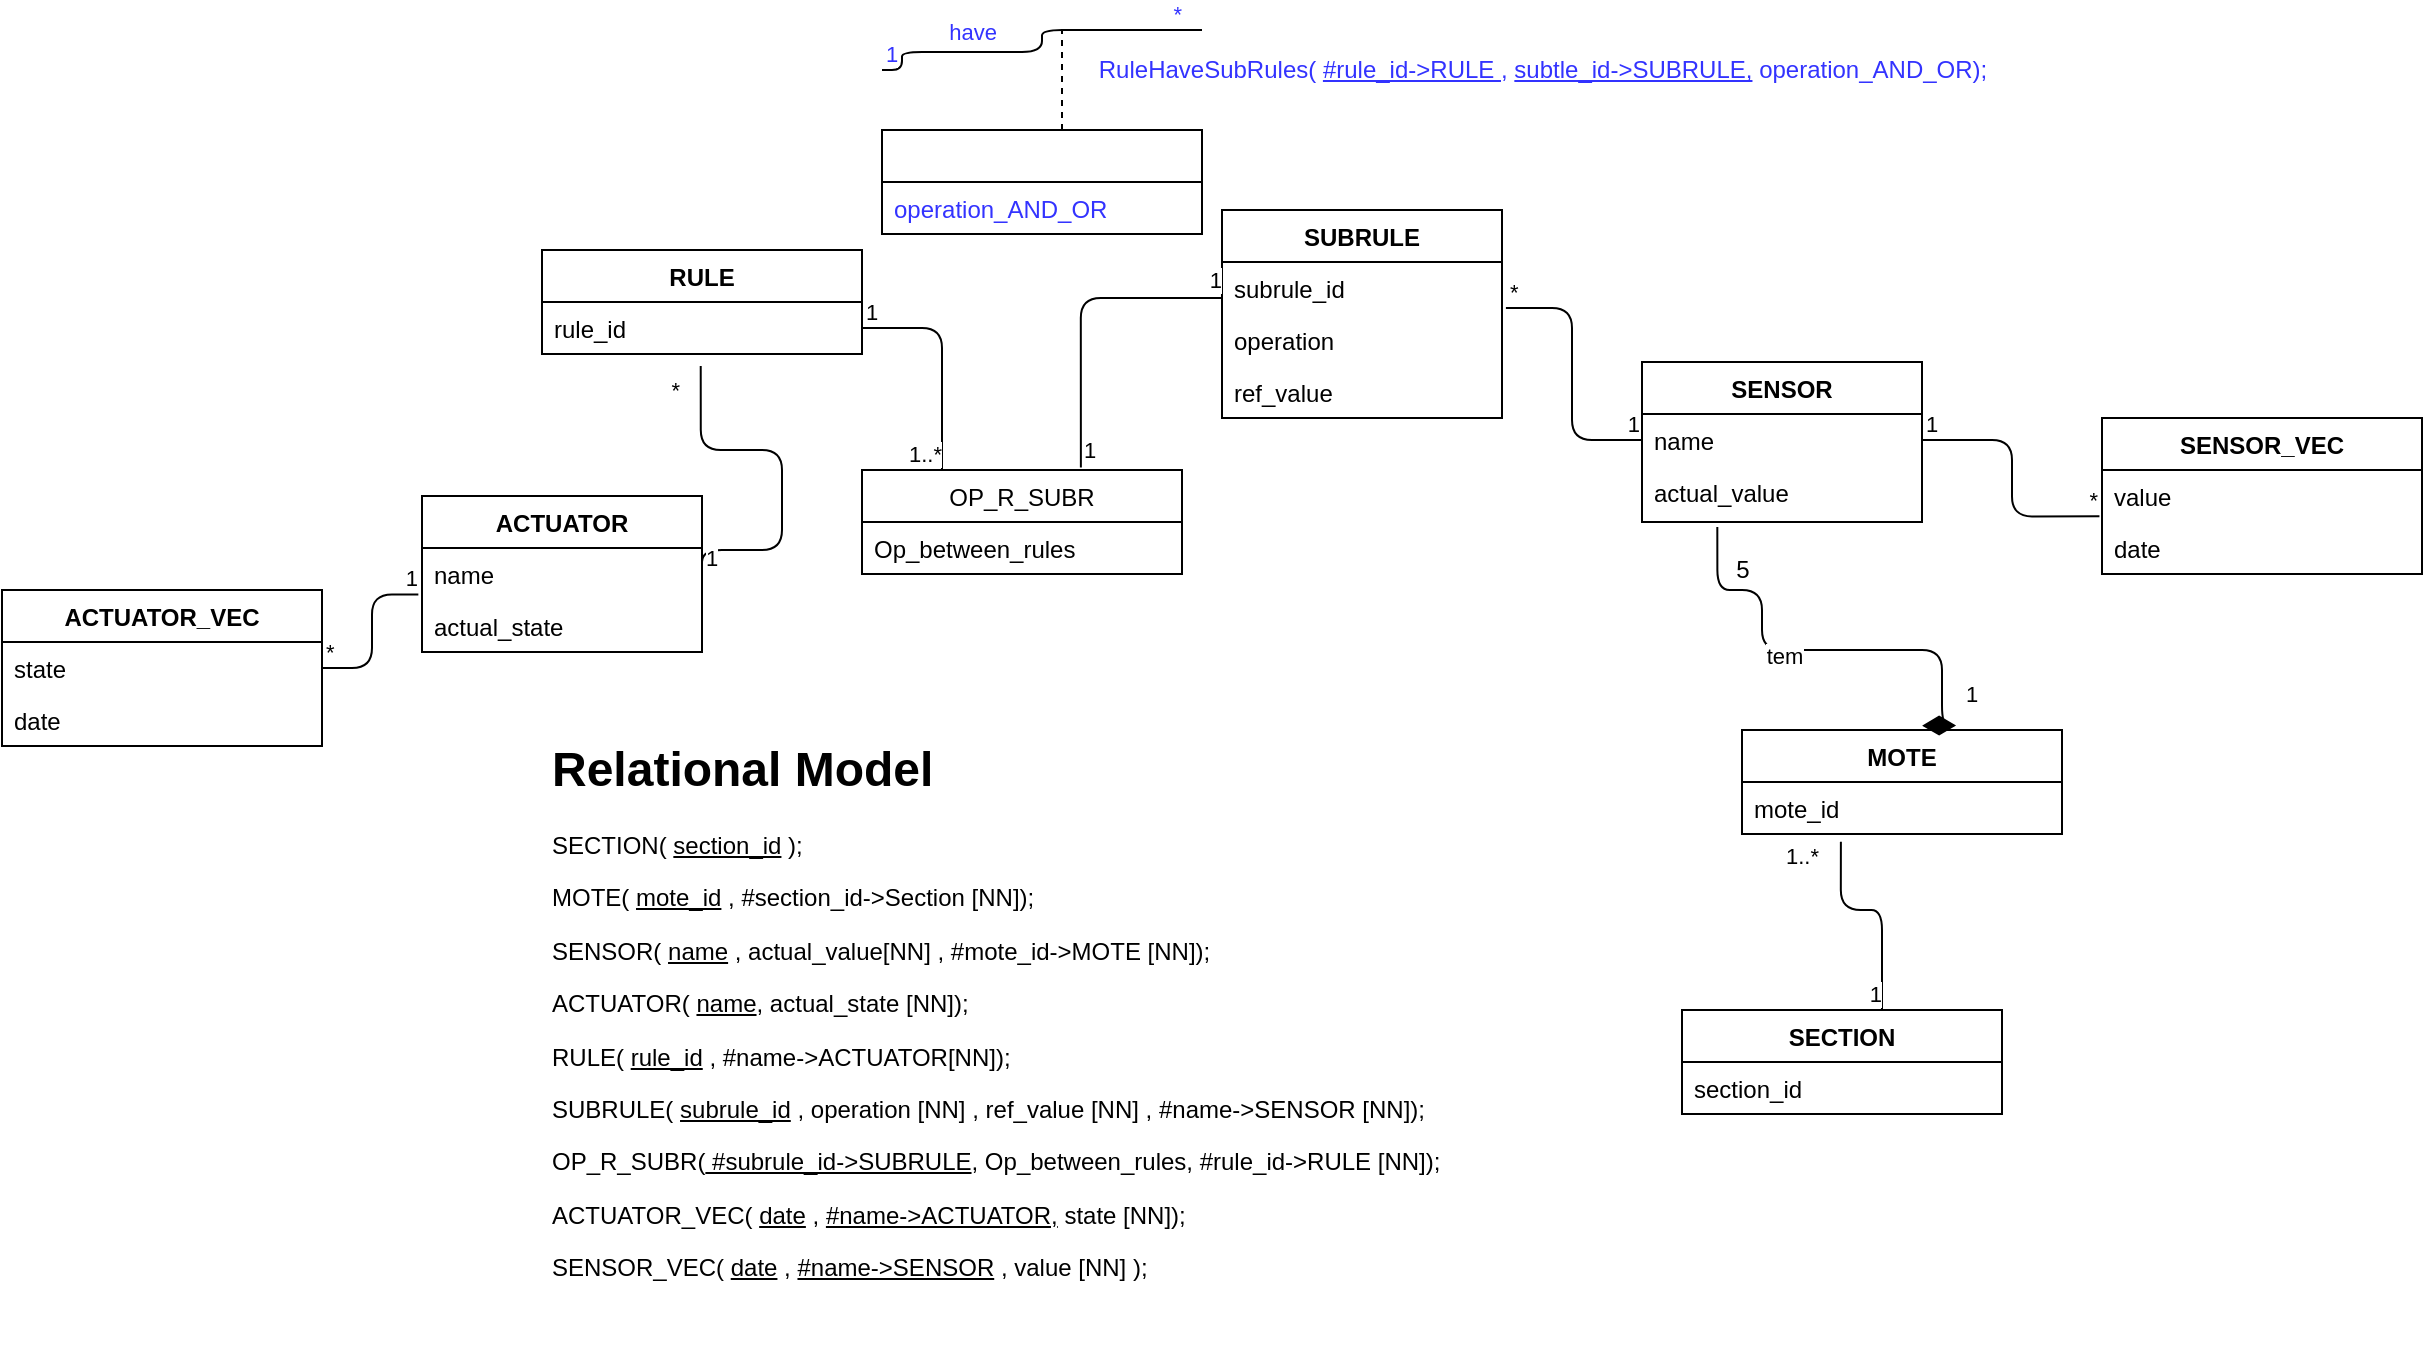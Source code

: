 <mxfile version="14.6.6" type="github">
  <diagram id="JzyYBP6Ohc0mOgHqukGS" name="Page-3">
    <mxGraphModel dx="1822" dy="1162" grid="1" gridSize="10" guides="1" tooltips="1" connect="1" arrows="1" fold="1" page="0" pageScale="1" pageWidth="1169" pageHeight="827" math="0" shadow="0">
      <root>
        <mxCell id="mO72aJa3SgAxXYkBufnN-0" />
        <mxCell id="mO72aJa3SgAxXYkBufnN-1" parent="mO72aJa3SgAxXYkBufnN-0" />
        <mxCell id="EvzefTIYlVSB_UT3cm0K-0" value="RULE" style="swimlane;fontStyle=1;align=center;verticalAlign=top;childLayout=stackLayout;horizontal=1;startSize=26;horizontalStack=0;resizeParent=1;resizeParentMax=0;resizeLast=0;collapsible=1;marginBottom=0;" parent="mO72aJa3SgAxXYkBufnN-1" vertex="1">
          <mxGeometry x="80" y="-20" width="160" height="52" as="geometry" />
        </mxCell>
        <mxCell id="EvzefTIYlVSB_UT3cm0K-1" value="rule_id" style="text;strokeColor=none;fillColor=none;align=left;verticalAlign=top;spacingLeft=4;spacingRight=4;overflow=hidden;rotatable=0;points=[[0,0.5],[1,0.5]];portConstraint=eastwest;fontStyle=0" parent="EvzefTIYlVSB_UT3cm0K-0" vertex="1">
          <mxGeometry y="26" width="160" height="26" as="geometry" />
        </mxCell>
        <mxCell id="8VHJrhWWflIKui8c1qpZ-0" value="SUBRULE" style="swimlane;fontStyle=1;childLayout=stackLayout;horizontal=1;startSize=26;fillColor=none;horizontalStack=0;resizeParent=1;resizeParentMax=0;resizeLast=0;collapsible=1;marginBottom=0;" parent="mO72aJa3SgAxXYkBufnN-1" vertex="1">
          <mxGeometry x="420" y="-40" width="140" height="104" as="geometry" />
        </mxCell>
        <mxCell id="8VHJrhWWflIKui8c1qpZ-2" value="subrule_id" style="text;strokeColor=none;fillColor=none;align=left;verticalAlign=top;spacingLeft=4;spacingRight=4;overflow=hidden;rotatable=0;points=[[0,0.5],[1,0.5]];portConstraint=eastwest;fontStyle=0" parent="8VHJrhWWflIKui8c1qpZ-0" vertex="1">
          <mxGeometry y="26" width="140" height="26" as="geometry" />
        </mxCell>
        <mxCell id="jDOhsglWpLBVeW3qoCy9-11" value="operation" style="text;strokeColor=none;fillColor=none;align=left;verticalAlign=top;spacingLeft=4;spacingRight=4;overflow=hidden;rotatable=0;points=[[0,0.5],[1,0.5]];portConstraint=eastwest;" parent="8VHJrhWWflIKui8c1qpZ-0" vertex="1">
          <mxGeometry y="52" width="140" height="26" as="geometry" />
        </mxCell>
        <mxCell id="8VHJrhWWflIKui8c1qpZ-3" value="ref_value" style="text;strokeColor=none;fillColor=none;align=left;verticalAlign=top;spacingLeft=4;spacingRight=4;overflow=hidden;rotatable=0;points=[[0,0.5],[1,0.5]];portConstraint=eastwest;" parent="8VHJrhWWflIKui8c1qpZ-0" vertex="1">
          <mxGeometry y="78" width="140" height="26" as="geometry" />
        </mxCell>
        <mxCell id="8VHJrhWWflIKui8c1qpZ-4" value="" style="endArrow=none;html=1;edgeStyle=orthogonalEdgeStyle;fontColor=#3333FF;" parent="mO72aJa3SgAxXYkBufnN-1" edge="1">
          <mxGeometry relative="1" as="geometry">
            <mxPoint x="250" y="-110" as="sourcePoint" />
            <mxPoint x="410" y="-130" as="targetPoint" />
            <Array as="points">
              <mxPoint x="260" y="-110" />
              <mxPoint x="260" y="-119" />
              <mxPoint x="330" y="-119" />
              <mxPoint x="330" y="-130" />
            </Array>
          </mxGeometry>
        </mxCell>
        <mxCell id="8VHJrhWWflIKui8c1qpZ-5" value="1" style="edgeLabel;resizable=0;html=1;align=left;verticalAlign=bottom;fontColor=#3333FF;" parent="8VHJrhWWflIKui8c1qpZ-4" connectable="0" vertex="1">
          <mxGeometry x="-1" relative="1" as="geometry" />
        </mxCell>
        <mxCell id="8VHJrhWWflIKui8c1qpZ-6" value="*" style="edgeLabel;resizable=0;html=1;align=right;verticalAlign=bottom;fontColor=#3333FF;" parent="8VHJrhWWflIKui8c1qpZ-4" connectable="0" vertex="1">
          <mxGeometry x="1" relative="1" as="geometry">
            <mxPoint x="-10" as="offset" />
          </mxGeometry>
        </mxCell>
        <mxCell id="KxpOlzhghRDu8JFqpRm7-0" value="have" style="edgeLabel;html=1;align=center;verticalAlign=middle;resizable=0;points=[];fontColor=#3333FF;" parent="8VHJrhWWflIKui8c1qpZ-4" vertex="1" connectable="0">
          <mxGeometry x="-0.399" y="1" relative="1" as="geometry">
            <mxPoint y="-9" as="offset" />
          </mxGeometry>
        </mxCell>
        <mxCell id="8VHJrhWWflIKui8c1qpZ-7" value="SENSOR" style="swimlane;fontStyle=1;childLayout=stackLayout;horizontal=1;startSize=26;fillColor=none;horizontalStack=0;resizeParent=1;resizeParentMax=0;resizeLast=0;collapsible=1;marginBottom=0;" parent="mO72aJa3SgAxXYkBufnN-1" vertex="1">
          <mxGeometry x="630" y="36" width="140" height="80" as="geometry" />
        </mxCell>
        <mxCell id="8VHJrhWWflIKui8c1qpZ-9" value="name" style="text;strokeColor=none;fillColor=none;align=left;verticalAlign=top;spacingLeft=4;spacingRight=4;overflow=hidden;rotatable=0;points=[[0,0.5],[1,0.5]];portConstraint=eastwest;fontStyle=0" parent="8VHJrhWWflIKui8c1qpZ-7" vertex="1">
          <mxGeometry y="26" width="140" height="26" as="geometry" />
        </mxCell>
        <mxCell id="8VHJrhWWflIKui8c1qpZ-10" value="actual_value" style="text;strokeColor=none;fillColor=none;align=left;verticalAlign=top;spacingLeft=4;spacingRight=4;overflow=hidden;rotatable=0;points=[[0,0.5],[1,0.5]];portConstraint=eastwest;" parent="8VHJrhWWflIKui8c1qpZ-7" vertex="1">
          <mxGeometry y="52" width="140" height="28" as="geometry" />
        </mxCell>
        <mxCell id="8VHJrhWWflIKui8c1qpZ-11" value="ACTUATOR" style="swimlane;fontStyle=1;childLayout=stackLayout;horizontal=1;startSize=26;fillColor=none;horizontalStack=0;resizeParent=1;resizeParentMax=0;resizeLast=0;collapsible=1;marginBottom=0;" parent="mO72aJa3SgAxXYkBufnN-1" vertex="1">
          <mxGeometry x="20" y="103" width="140" height="78" as="geometry" />
        </mxCell>
        <mxCell id="8VHJrhWWflIKui8c1qpZ-12" value="name" style="text;strokeColor=none;fillColor=none;align=left;verticalAlign=top;spacingLeft=4;spacingRight=4;overflow=hidden;rotatable=0;points=[[0,0.5],[1,0.5]];portConstraint=eastwest;fontStyle=0" parent="8VHJrhWWflIKui8c1qpZ-11" vertex="1">
          <mxGeometry y="26" width="140" height="26" as="geometry" />
        </mxCell>
        <mxCell id="8VHJrhWWflIKui8c1qpZ-14" value="actual_state" style="text;strokeColor=none;fillColor=none;align=left;verticalAlign=top;spacingLeft=4;spacingRight=4;overflow=hidden;rotatable=0;points=[[0,0.5],[1,0.5]];portConstraint=eastwest;" parent="8VHJrhWWflIKui8c1qpZ-11" vertex="1">
          <mxGeometry y="52" width="140" height="26" as="geometry" />
        </mxCell>
        <mxCell id="8VHJrhWWflIKui8c1qpZ-15" value="" style="endArrow=none;html=1;edgeStyle=orthogonalEdgeStyle;exitX=1;exitY=0.5;exitDx=0;exitDy=0;entryX=0.496;entryY=1.233;entryDx=0;entryDy=0;entryPerimeter=0;" parent="mO72aJa3SgAxXYkBufnN-1" source="8VHJrhWWflIKui8c1qpZ-12" target="EvzefTIYlVSB_UT3cm0K-1" edge="1">
          <mxGeometry relative="1" as="geometry">
            <mxPoint x="240" y="260" as="sourcePoint" />
            <mxPoint x="310" y="210" as="targetPoint" />
            <Array as="points">
              <mxPoint x="160" y="130" />
              <mxPoint x="200" y="130" />
              <mxPoint x="200" y="80" />
              <mxPoint x="159" y="80" />
            </Array>
          </mxGeometry>
        </mxCell>
        <mxCell id="8VHJrhWWflIKui8c1qpZ-16" value="1" style="edgeLabel;resizable=0;html=1;align=left;verticalAlign=bottom;" parent="8VHJrhWWflIKui8c1qpZ-15" connectable="0" vertex="1">
          <mxGeometry x="-1" relative="1" as="geometry" />
        </mxCell>
        <mxCell id="8VHJrhWWflIKui8c1qpZ-17" value="*" style="edgeLabel;resizable=0;html=1;align=right;verticalAlign=bottom;" parent="8VHJrhWWflIKui8c1qpZ-15" connectable="0" vertex="1">
          <mxGeometry x="1" relative="1" as="geometry">
            <mxPoint x="-10" y="20" as="offset" />
          </mxGeometry>
        </mxCell>
        <mxCell id="8VHJrhWWflIKui8c1qpZ-20" value="OP_R_SUBR" style="swimlane;fontStyle=0;childLayout=stackLayout;horizontal=1;startSize=26;fillColor=none;horizontalStack=0;resizeParent=1;resizeParentMax=0;resizeLast=0;collapsible=1;marginBottom=0;" parent="mO72aJa3SgAxXYkBufnN-1" vertex="1">
          <mxGeometry x="240" y="90" width="160" height="52" as="geometry" />
        </mxCell>
        <mxCell id="8VHJrhWWflIKui8c1qpZ-23" value="Op_between_rules" style="text;strokeColor=none;fillColor=none;align=left;verticalAlign=top;spacingLeft=4;spacingRight=4;overflow=hidden;rotatable=0;points=[[0,0.5],[1,0.5]];portConstraint=eastwest;" parent="8VHJrhWWflIKui8c1qpZ-20" vertex="1">
          <mxGeometry y="26" width="160" height="26" as="geometry" />
        </mxCell>
        <mxCell id="8VHJrhWWflIKui8c1qpZ-24" value="" style="endArrow=none;html=1;edgeStyle=orthogonalEdgeStyle;exitX=1.014;exitY=0.885;exitDx=0;exitDy=0;exitPerimeter=0;entryX=0;entryY=0.5;entryDx=0;entryDy=0;" parent="mO72aJa3SgAxXYkBufnN-1" source="8VHJrhWWflIKui8c1qpZ-2" target="8VHJrhWWflIKui8c1qpZ-9" edge="1">
          <mxGeometry relative="1" as="geometry">
            <mxPoint x="680" y="150" as="sourcePoint" />
            <mxPoint x="840" y="150" as="targetPoint" />
          </mxGeometry>
        </mxCell>
        <mxCell id="8VHJrhWWflIKui8c1qpZ-25" value="*" style="edgeLabel;resizable=0;html=1;align=left;verticalAlign=bottom;" parent="8VHJrhWWflIKui8c1qpZ-24" connectable="0" vertex="1">
          <mxGeometry x="-1" relative="1" as="geometry" />
        </mxCell>
        <mxCell id="8VHJrhWWflIKui8c1qpZ-26" value="1" style="edgeLabel;resizable=0;html=1;align=right;verticalAlign=bottom;" parent="8VHJrhWWflIKui8c1qpZ-24" connectable="0" vertex="1">
          <mxGeometry x="1" relative="1" as="geometry" />
        </mxCell>
        <mxCell id="8VHJrhWWflIKui8c1qpZ-27" value="MOTE" style="swimlane;fontStyle=1;align=center;verticalAlign=top;childLayout=stackLayout;horizontal=1;startSize=26;horizontalStack=0;resizeParent=1;resizeParentMax=0;resizeLast=0;collapsible=1;marginBottom=0;" parent="mO72aJa3SgAxXYkBufnN-1" vertex="1">
          <mxGeometry x="680" y="220" width="160" height="52" as="geometry" />
        </mxCell>
        <mxCell id="8VHJrhWWflIKui8c1qpZ-28" value="mote_id&#xa;" style="text;strokeColor=none;fillColor=none;align=left;verticalAlign=top;spacingLeft=4;spacingRight=4;overflow=hidden;rotatable=0;points=[[0,0.5],[1,0.5]];portConstraint=eastwest;fontStyle=0" parent="8VHJrhWWflIKui8c1qpZ-27" vertex="1">
          <mxGeometry y="26" width="160" height="26" as="geometry" />
        </mxCell>
        <mxCell id="jDOhsglWpLBVeW3qoCy9-2" value="1" style="endArrow=none;html=1;endSize=12;startArrow=diamondThin;startSize=14;startFill=1;edgeStyle=orthogonalEdgeStyle;align=left;verticalAlign=bottom;entryX=0.269;entryY=1.088;entryDx=0;entryDy=0;entryPerimeter=0;exitX=0.563;exitY=-0.042;exitDx=0;exitDy=0;exitPerimeter=0;endFill=0;" parent="mO72aJa3SgAxXYkBufnN-1" source="8VHJrhWWflIKui8c1qpZ-27" target="8VHJrhWWflIKui8c1qpZ-10" edge="1">
          <mxGeometry x="-0.848" y="-10" relative="1" as="geometry">
            <mxPoint x="870" y="200" as="sourcePoint" />
            <mxPoint x="710" y="200" as="targetPoint" />
            <Array as="points">
              <mxPoint x="780" y="218" />
              <mxPoint x="780" y="180" />
              <mxPoint x="690" y="180" />
              <mxPoint x="690" y="150" />
              <mxPoint x="668" y="150" />
            </Array>
            <mxPoint as="offset" />
          </mxGeometry>
        </mxCell>
        <mxCell id="KxpOlzhghRDu8JFqpRm7-4" value="tem" style="edgeLabel;html=1;align=center;verticalAlign=middle;resizable=0;points=[];" parent="jDOhsglWpLBVeW3qoCy9-2" vertex="1" connectable="0">
          <mxGeometry x="0.132" y="3" relative="1" as="geometry">
            <mxPoint x="-1" as="offset" />
          </mxGeometry>
        </mxCell>
        <mxCell id="jDOhsglWpLBVeW3qoCy9-3" value="5" style="text;html=1;align=center;verticalAlign=middle;resizable=0;points=[];autosize=1;strokeColor=none;" parent="mO72aJa3SgAxXYkBufnN-1" vertex="1">
          <mxGeometry x="670" y="130" width="20" height="20" as="geometry" />
        </mxCell>
        <mxCell id="jDOhsglWpLBVeW3qoCy9-4" value="SECTION" style="swimlane;fontStyle=1;align=center;verticalAlign=top;childLayout=stackLayout;horizontal=1;startSize=26;horizontalStack=0;resizeParent=1;resizeParentMax=0;resizeLast=0;collapsible=1;marginBottom=0;" parent="mO72aJa3SgAxXYkBufnN-1" vertex="1">
          <mxGeometry x="650" y="360" width="160" height="52" as="geometry" />
        </mxCell>
        <mxCell id="jDOhsglWpLBVeW3qoCy9-7" value="section_id" style="text;strokeColor=none;fillColor=none;align=left;verticalAlign=top;spacingLeft=4;spacingRight=4;overflow=hidden;rotatable=0;points=[[0,0.5],[1,0.5]];portConstraint=eastwest;fontStyle=0" parent="jDOhsglWpLBVeW3qoCy9-4" vertex="1">
          <mxGeometry y="26" width="160" height="26" as="geometry" />
        </mxCell>
        <mxCell id="jDOhsglWpLBVeW3qoCy9-8" value="" style="endArrow=none;html=1;edgeStyle=orthogonalEdgeStyle;exitX=0.309;exitY=1.147;exitDx=0;exitDy=0;exitPerimeter=0;" parent="mO72aJa3SgAxXYkBufnN-1" source="8VHJrhWWflIKui8c1qpZ-28" edge="1">
          <mxGeometry relative="1" as="geometry">
            <mxPoint x="840" y="360" as="sourcePoint" />
            <mxPoint x="750" y="360" as="targetPoint" />
            <Array as="points">
              <mxPoint x="729" y="310" />
              <mxPoint x="750" y="310" />
            </Array>
          </mxGeometry>
        </mxCell>
        <mxCell id="jDOhsglWpLBVeW3qoCy9-9" value="1..*" style="edgeLabel;resizable=0;html=1;align=left;verticalAlign=bottom;" parent="jDOhsglWpLBVeW3qoCy9-8" connectable="0" vertex="1">
          <mxGeometry x="-1" relative="1" as="geometry">
            <mxPoint x="-29" y="16" as="offset" />
          </mxGeometry>
        </mxCell>
        <mxCell id="jDOhsglWpLBVeW3qoCy9-10" value="1" style="edgeLabel;resizable=0;html=1;align=right;verticalAlign=bottom;" parent="jDOhsglWpLBVeW3qoCy9-8" connectable="0" vertex="1">
          <mxGeometry x="1" relative="1" as="geometry" />
        </mxCell>
        <mxCell id="KxpOlzhghRDu8JFqpRm7-3" value="&lt;h1&gt;Relational Model&lt;/h1&gt;&lt;p&gt;SECTION(&amp;nbsp;&lt;u&gt;section_id&lt;/u&gt;&amp;nbsp;);&amp;nbsp;&lt;br&gt;&lt;/p&gt;&lt;p&gt;MOTE(&amp;nbsp;&lt;u&gt;mote_id&lt;/u&gt;&amp;nbsp;, #section_id-&amp;gt;Section [NN]);&lt;br&gt;&lt;/p&gt;&lt;p&gt;SENSOR(&amp;nbsp;&lt;u&gt;name&lt;/u&gt;&amp;nbsp;, actual_value[NN] , #mote_id-&amp;gt;MOTE [NN]);&lt;br&gt;&lt;/p&gt;&lt;p&gt;ACTUATOR(&amp;nbsp;&lt;u&gt;name&lt;/u&gt;, actual_state [NN]);&lt;/p&gt;&lt;p&gt;RULE( &lt;u&gt;rule_id&lt;/u&gt; , #name-&amp;gt;ACTUATOR[NN]);&lt;/p&gt;&lt;p&gt;&lt;span&gt;SUBRULE(&amp;nbsp;&lt;/span&gt;&lt;u&gt;subrule_id&lt;/u&gt;&lt;span&gt;&amp;nbsp;, operation [NN] , ref_value [NN] , #name-&amp;gt;SENSOR [NN]);&lt;/span&gt;&lt;br&gt;&lt;/p&gt;&lt;p&gt;OP_R_SUBR(&lt;u&gt;&amp;nbsp;#subrule_id-&amp;gt;SUBRULE&lt;/u&gt;, Op_between_rules, #rule_id-&amp;gt;RULE [NN]);&lt;/p&gt;&lt;div&gt;&lt;span&gt;ACTUATOR_VEC( &lt;/span&gt;&lt;u&gt;date&lt;/u&gt;&lt;span&gt;&amp;nbsp;,&amp;nbsp;&lt;/span&gt;&lt;u&gt;#name-&amp;gt;ACTUATOR,&lt;/u&gt;&lt;span&gt;&amp;nbsp;state [NN]);&lt;/span&gt;&lt;br&gt;&lt;/div&gt;&lt;p&gt;&lt;span&gt;SENSOR_VEC( &lt;/span&gt;&lt;u&gt;date&lt;/u&gt;&lt;span&gt;&amp;nbsp;,&amp;nbsp;&lt;/span&gt;&lt;u&gt;#name-&amp;gt;SENSOR&lt;/u&gt;&lt;span&gt;&amp;nbsp;, value [NN] );&lt;/span&gt;&lt;/p&gt;" style="text;html=1;strokeColor=none;fillColor=none;spacing=5;spacingTop=-20;whiteSpace=wrap;overflow=hidden;rounded=0;" parent="mO72aJa3SgAxXYkBufnN-1" vertex="1">
          <mxGeometry x="80" y="220" width="500" height="320" as="geometry" />
        </mxCell>
        <mxCell id="KxpOlzhghRDu8JFqpRm7-5" value="ACTUATOR_VEC" style="swimlane;fontStyle=1;align=center;verticalAlign=top;childLayout=stackLayout;horizontal=1;startSize=26;horizontalStack=0;resizeParent=1;resizeParentMax=0;resizeLast=0;collapsible=1;marginBottom=0;" parent="mO72aJa3SgAxXYkBufnN-1" vertex="1">
          <mxGeometry x="-190" y="150" width="160" height="78" as="geometry" />
        </mxCell>
        <mxCell id="KxpOlzhghRDu8JFqpRm7-6" value="state" style="text;strokeColor=none;fillColor=none;align=left;verticalAlign=top;spacingLeft=4;spacingRight=4;overflow=hidden;rotatable=0;points=[[0,0.5],[1,0.5]];portConstraint=eastwest;" parent="KxpOlzhghRDu8JFqpRm7-5" vertex="1">
          <mxGeometry y="26" width="160" height="26" as="geometry" />
        </mxCell>
        <mxCell id="KxpOlzhghRDu8JFqpRm7-8" value="date" style="text;strokeColor=none;fillColor=none;align=left;verticalAlign=top;spacingLeft=4;spacingRight=4;overflow=hidden;rotatable=0;points=[[0,0.5],[1,0.5]];portConstraint=eastwest;" parent="KxpOlzhghRDu8JFqpRm7-5" vertex="1">
          <mxGeometry y="52" width="160" height="26" as="geometry" />
        </mxCell>
        <mxCell id="KxpOlzhghRDu8JFqpRm7-9" value="" style="endArrow=none;html=1;edgeStyle=orthogonalEdgeStyle;exitX=1;exitY=0.5;exitDx=0;exitDy=0;entryX=-0.013;entryY=0.894;entryDx=0;entryDy=0;entryPerimeter=0;" parent="mO72aJa3SgAxXYkBufnN-1" source="KxpOlzhghRDu8JFqpRm7-6" target="8VHJrhWWflIKui8c1qpZ-12" edge="1">
          <mxGeometry relative="1" as="geometry">
            <mxPoint x="-60" y="262" as="sourcePoint" />
            <mxPoint x="100" y="262" as="targetPoint" />
          </mxGeometry>
        </mxCell>
        <mxCell id="KxpOlzhghRDu8JFqpRm7-10" value="*" style="edgeLabel;resizable=0;html=1;align=left;verticalAlign=bottom;" parent="KxpOlzhghRDu8JFqpRm7-9" connectable="0" vertex="1">
          <mxGeometry x="-1" relative="1" as="geometry" />
        </mxCell>
        <mxCell id="KxpOlzhghRDu8JFqpRm7-11" value="1" style="edgeLabel;resizable=0;html=1;align=right;verticalAlign=bottom;" parent="KxpOlzhghRDu8JFqpRm7-9" connectable="0" vertex="1">
          <mxGeometry x="1" relative="1" as="geometry" />
        </mxCell>
        <mxCell id="KxpOlzhghRDu8JFqpRm7-12" value="SENSOR_VEC" style="swimlane;fontStyle=1;align=center;verticalAlign=top;childLayout=stackLayout;horizontal=1;startSize=26;horizontalStack=0;resizeParent=1;resizeParentMax=0;resizeLast=0;collapsible=1;marginBottom=0;" parent="mO72aJa3SgAxXYkBufnN-1" vertex="1">
          <mxGeometry x="860" y="64" width="160" height="78" as="geometry" />
        </mxCell>
        <mxCell id="KxpOlzhghRDu8JFqpRm7-13" value="value" style="text;strokeColor=none;fillColor=none;align=left;verticalAlign=top;spacingLeft=4;spacingRight=4;overflow=hidden;rotatable=0;points=[[0,0.5],[1,0.5]];portConstraint=eastwest;" parent="KxpOlzhghRDu8JFqpRm7-12" vertex="1">
          <mxGeometry y="26" width="160" height="26" as="geometry" />
        </mxCell>
        <mxCell id="KxpOlzhghRDu8JFqpRm7-14" value="date" style="text;strokeColor=none;fillColor=none;align=left;verticalAlign=top;spacingLeft=4;spacingRight=4;overflow=hidden;rotatable=0;points=[[0,0.5],[1,0.5]];portConstraint=eastwest;" parent="KxpOlzhghRDu8JFqpRm7-12" vertex="1">
          <mxGeometry y="52" width="160" height="26" as="geometry" />
        </mxCell>
        <mxCell id="KxpOlzhghRDu8JFqpRm7-15" value="" style="endArrow=none;html=1;edgeStyle=orthogonalEdgeStyle;exitX=1;exitY=0.5;exitDx=0;exitDy=0;entryX=-0.008;entryY=0.891;entryDx=0;entryDy=0;entryPerimeter=0;" parent="mO72aJa3SgAxXYkBufnN-1" source="8VHJrhWWflIKui8c1qpZ-9" target="KxpOlzhghRDu8JFqpRm7-13" edge="1">
          <mxGeometry relative="1" as="geometry">
            <mxPoint x="830" y="179.41" as="sourcePoint" />
            <mxPoint x="990" y="179.41" as="targetPoint" />
          </mxGeometry>
        </mxCell>
        <mxCell id="KxpOlzhghRDu8JFqpRm7-16" value="1" style="edgeLabel;resizable=0;html=1;align=left;verticalAlign=bottom;" parent="KxpOlzhghRDu8JFqpRm7-15" connectable="0" vertex="1">
          <mxGeometry x="-1" relative="1" as="geometry" />
        </mxCell>
        <mxCell id="KxpOlzhghRDu8JFqpRm7-17" value="*" style="edgeLabel;resizable=0;html=1;align=right;verticalAlign=bottom;" parent="KxpOlzhghRDu8JFqpRm7-15" connectable="0" vertex="1">
          <mxGeometry x="1" relative="1" as="geometry" />
        </mxCell>
        <mxCell id="2UsQs0CfjvJmte9D2G0p-0" value="" style="endArrow=none;html=1;edgeStyle=orthogonalEdgeStyle;exitX=1;exitY=0.5;exitDx=0;exitDy=0;entryX=0.25;entryY=0;entryDx=0;entryDy=0;" parent="mO72aJa3SgAxXYkBufnN-1" source="EvzefTIYlVSB_UT3cm0K-1" target="8VHJrhWWflIKui8c1qpZ-20" edge="1">
          <mxGeometry relative="1" as="geometry">
            <mxPoint x="250" y="20" as="sourcePoint" />
            <mxPoint x="410" y="20" as="targetPoint" />
          </mxGeometry>
        </mxCell>
        <mxCell id="2UsQs0CfjvJmte9D2G0p-1" value="1" style="edgeLabel;resizable=0;html=1;align=left;verticalAlign=bottom;" parent="2UsQs0CfjvJmte9D2G0p-0" connectable="0" vertex="1">
          <mxGeometry x="-1" relative="1" as="geometry" />
        </mxCell>
        <mxCell id="2UsQs0CfjvJmte9D2G0p-2" value="1..*" style="edgeLabel;resizable=0;html=1;align=right;verticalAlign=bottom;" parent="2UsQs0CfjvJmte9D2G0p-0" connectable="0" vertex="1">
          <mxGeometry x="1" relative="1" as="geometry" />
        </mxCell>
        <mxCell id="2UsQs0CfjvJmte9D2G0p-3" value="" style="endArrow=none;html=1;edgeStyle=orthogonalEdgeStyle;entryX=0.003;entryY=0.691;entryDx=0;entryDy=0;entryPerimeter=0;exitX=0.684;exitY=-0.023;exitDx=0;exitDy=0;exitPerimeter=0;" parent="mO72aJa3SgAxXYkBufnN-1" source="8VHJrhWWflIKui8c1qpZ-20" target="8VHJrhWWflIKui8c1qpZ-2" edge="1">
          <mxGeometry relative="1" as="geometry">
            <mxPoint x="250" y="11.66" as="sourcePoint" />
            <mxPoint x="410" y="12" as="targetPoint" />
          </mxGeometry>
        </mxCell>
        <mxCell id="2UsQs0CfjvJmte9D2G0p-4" value="1" style="edgeLabel;resizable=0;html=1;align=left;verticalAlign=bottom;" parent="2UsQs0CfjvJmte9D2G0p-3" connectable="0" vertex="1">
          <mxGeometry x="-1" relative="1" as="geometry" />
        </mxCell>
        <mxCell id="2UsQs0CfjvJmte9D2G0p-5" value="1" style="edgeLabel;resizable=0;html=1;align=right;verticalAlign=bottom;" parent="2UsQs0CfjvJmte9D2G0p-3" connectable="0" vertex="1">
          <mxGeometry x="1" relative="1" as="geometry" />
        </mxCell>
        <mxCell id="s78HHo-EkhojcRChAXXK-0" value="" style="swimlane;fontStyle=1;align=center;verticalAlign=top;childLayout=stackLayout;horizontal=1;startSize=26;horizontalStack=0;resizeParent=1;resizeParentMax=0;resizeLast=0;collapsible=1;marginBottom=0;fontColor=#3333FF;" parent="mO72aJa3SgAxXYkBufnN-1" vertex="1">
          <mxGeometry x="250" y="-80" width="160" height="52" as="geometry" />
        </mxCell>
        <mxCell id="s78HHo-EkhojcRChAXXK-1" value="operation_AND_OR" style="text;strokeColor=none;fillColor=none;align=left;verticalAlign=top;spacingLeft=4;spacingRight=4;overflow=hidden;rotatable=0;points=[[0,0.5],[1,0.5]];portConstraint=eastwest;fontColor=#3333FF;" parent="s78HHo-EkhojcRChAXXK-0" vertex="1">
          <mxGeometry y="26" width="160" height="26" as="geometry" />
        </mxCell>
        <mxCell id="s78HHo-EkhojcRChAXXK-4" value="" style="endArrow=none;endSize=12;dashed=1;html=1;endFill=0;fontColor=#3333FF;" parent="mO72aJa3SgAxXYkBufnN-1" edge="1">
          <mxGeometry x="-0.2" y="-10" width="160" relative="1" as="geometry">
            <mxPoint x="340" y="-80" as="sourcePoint" />
            <mxPoint x="340" y="-130" as="targetPoint" />
            <mxPoint as="offset" />
          </mxGeometry>
        </mxCell>
        <mxCell id="s78HHo-EkhojcRChAXXK-11" value="RuleHaveSubRules( &lt;u&gt;#rule_id-&amp;gt;RULE &lt;/u&gt;,&amp;nbsp;&lt;u&gt;subtle_id-&amp;gt;SUBRULE,&lt;/u&gt;&amp;nbsp;operation_AND_OR);" style="text;html=1;align=center;verticalAlign=middle;resizable=0;points=[];autosize=1;strokeColor=none;fontColor=#3333FF;" parent="mO72aJa3SgAxXYkBufnN-1" vertex="1">
          <mxGeometry x="350" y="-120" width="460" height="20" as="geometry" />
        </mxCell>
      </root>
    </mxGraphModel>
  </diagram>
</mxfile>
